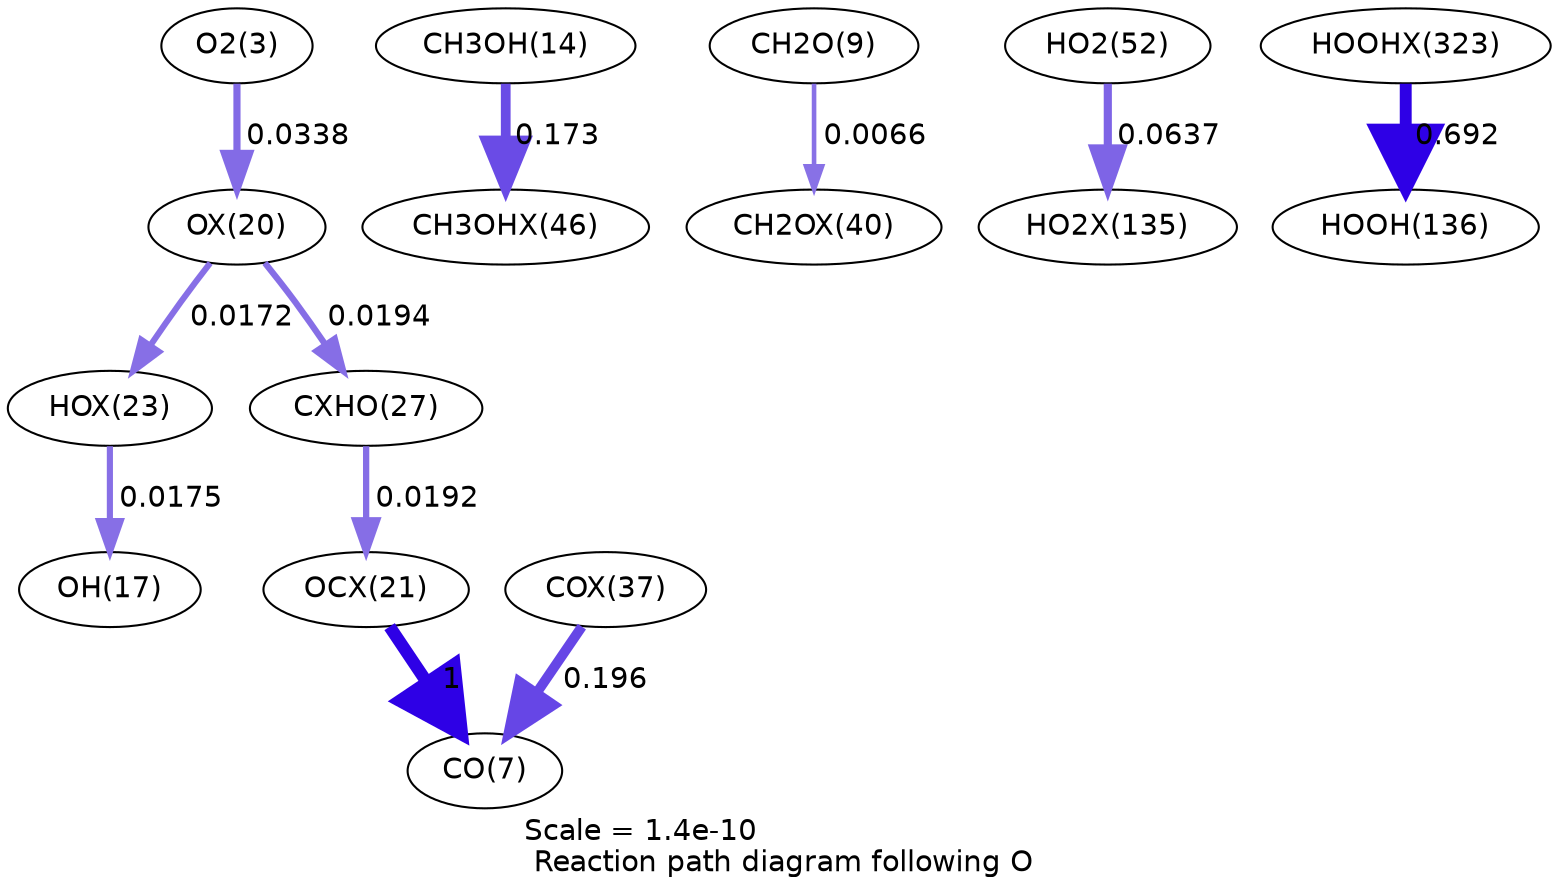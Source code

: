 digraph reaction_paths {
center=1;
s5 -> s35[fontname="Helvetica", penwidth=3.44, arrowsize=1.72, color="0.7, 0.534, 0.9"
, label=" 0.0338"];
s35 -> s38[fontname="Helvetica", penwidth=2.93, arrowsize=1.47, color="0.7, 0.517, 0.9"
, label=" 0.0172"];
s35 -> s41[fontname="Helvetica", penwidth=3.02, arrowsize=1.51, color="0.7, 0.519, 0.9"
, label=" 0.0194"];
s38 -> s19[fontname="Helvetica", penwidth=2.95, arrowsize=1.47, color="0.7, 0.517, 0.9"
, label=" 0.0175"];
s16 -> s52[fontname="Helvetica", penwidth=4.68, arrowsize=2.34, color="0.7, 0.673, 0.9"
, label=" 0.173"];
s11 -> s49[fontname="Helvetica", penwidth=2.21, arrowsize=1.1, color="0.7, 0.507, 0.9"
, label=" 0.0066"];
s21 -> s57[fontname="Helvetica", penwidth=3.92, arrowsize=1.96, color="0.7, 0.564, 0.9"
, label=" 0.0637"];
s41 -> s36[fontname="Helvetica", penwidth=3.02, arrowsize=1.51, color="0.7, 0.519, 0.9"
, label=" 0.0192"];
s36 -> s9[fontname="Helvetica", penwidth=6, arrowsize=3, color="0.7, 1.5, 0.9"
, label=" 1"];
s46 -> s9[fontname="Helvetica", penwidth=4.77, arrowsize=2.39, color="0.7, 0.696, 0.9"
, label=" 0.196"];
s70 -> s25[fontname="Helvetica", penwidth=5.72, arrowsize=2.86, color="0.7, 1.19, 0.9"
, label=" 0.692"];
s5 [ fontname="Helvetica", label="O2(3)"];
s9 [ fontname="Helvetica", label="CO(7)"];
s11 [ fontname="Helvetica", label="CH2O(9)"];
s16 [ fontname="Helvetica", label="CH3OH(14)"];
s19 [ fontname="Helvetica", label="OH(17)"];
s21 [ fontname="Helvetica", label="HO2(52)"];
s25 [ fontname="Helvetica", label="HOOH(136)"];
s35 [ fontname="Helvetica", label="OX(20)"];
s36 [ fontname="Helvetica", label="OCX(21)"];
s38 [ fontname="Helvetica", label="HOX(23)"];
s41 [ fontname="Helvetica", label="CXHO(27)"];
s46 [ fontname="Helvetica", label="COX(37)"];
s49 [ fontname="Helvetica", label="CH2OX(40)"];
s52 [ fontname="Helvetica", label="CH3OHX(46)"];
s57 [ fontname="Helvetica", label="HO2X(135)"];
s70 [ fontname="Helvetica", label="HOOHX(323)"];
 label = "Scale = 1.4e-10\l Reaction path diagram following O";
 fontname = "Helvetica";
}
